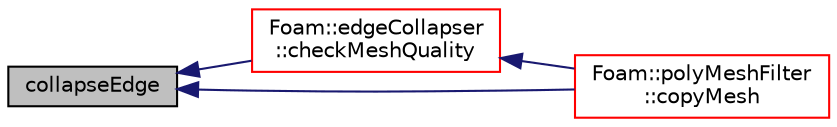 digraph "collapseEdge"
{
  bgcolor="transparent";
  edge [fontname="Helvetica",fontsize="10",labelfontname="Helvetica",labelfontsize="10"];
  node [fontname="Helvetica",fontsize="10",shape=record];
  rankdir="LR";
  Node1 [label="collapseEdge",height=0.2,width=0.4,color="black", fillcolor="grey75", style="filled", fontcolor="black"];
  Node1 -> Node2 [dir="back",color="midnightblue",fontsize="10",style="solid",fontname="Helvetica"];
  Node2 [label="Foam::edgeCollapser\l::checkMeshQuality",height=0.2,width=0.4,color="red",URL="$a00624.html#a05c592dbdbe3fcc0728c2595750b5982",tooltip="Check mesh and mark points on faces in error. "];
  Node2 -> Node3 [dir="back",color="midnightblue",fontsize="10",style="solid",fontname="Helvetica"];
  Node3 [label="Foam::polyMeshFilter\l::copyMesh",height=0.2,width=0.4,color="red",URL="$a01963.html#a6d46f578539dd45f89a6ea89738c75b5",tooltip="Return a copy of an fvMesh. "];
  Node1 -> Node3 [dir="back",color="midnightblue",fontsize="10",style="solid",fontname="Helvetica"];
}
